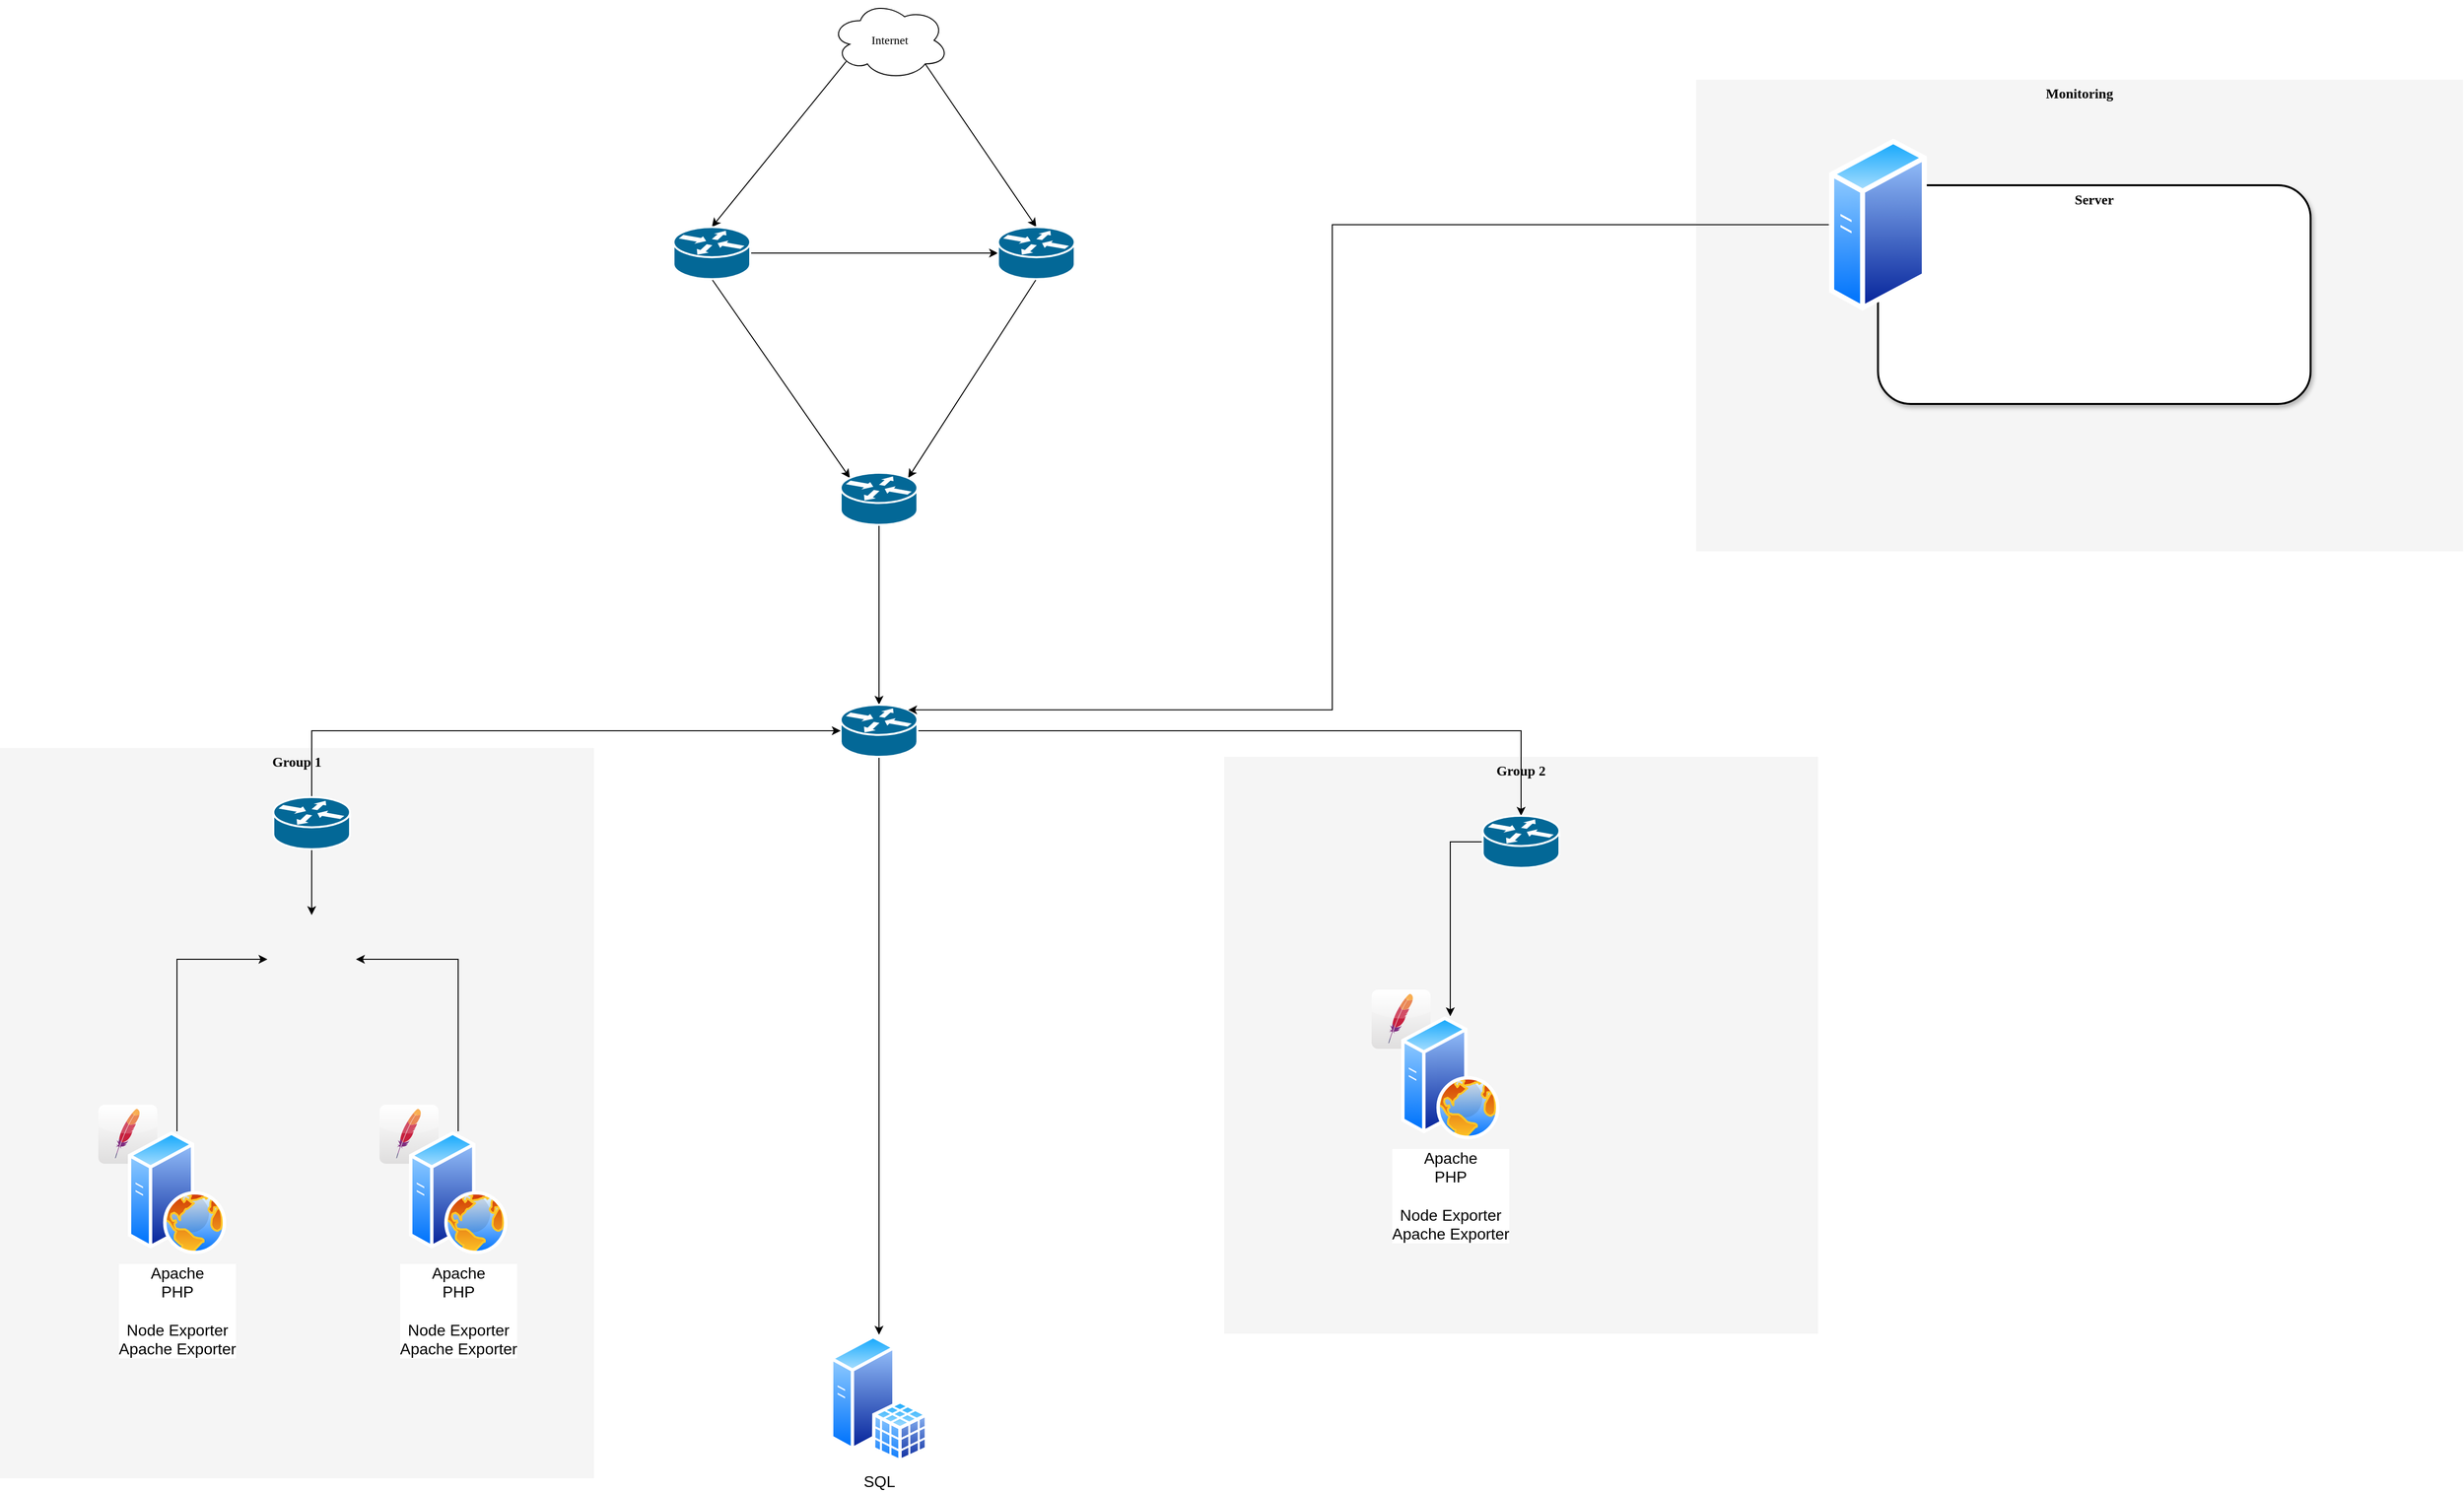 <mxfile version="14.2.9" type="github">
  <diagram name="Page-1" id="c37626ed-c26b-45fb-9056-f9ebc6bb27b6">
    <mxGraphModel dx="2037" dy="1041" grid="1" gridSize="10" guides="1" tooltips="1" connect="1" arrows="1" fold="1" page="1" pageScale="1" pageWidth="1100" pageHeight="850" background="#ffffff" math="0" shadow="0">
      <root>
        <mxCell id="0" />
        <mxCell id="1" parent="0" />
        <mxCell id="1c7a67bf8fd3230f-80" value="Group 1" style="whiteSpace=wrap;html=1;rounded=0;shadow=0;comic=0;strokeWidth=1;fontFamily=Verdana;fontSize=14;fillColor=#f5f5f5;strokeColor=none;fontStyle=1;verticalAlign=top;" parent="1" vertex="1">
          <mxGeometry x="205" y="870" width="604" height="743" as="geometry" />
        </mxCell>
        <mxCell id="N-Fu3y0urq0H9n10JKpY-35" value="Group 2" style="whiteSpace=wrap;html=1;rounded=0;shadow=0;comic=0;strokeWidth=1;fontFamily=Verdana;fontSize=14;fillColor=#f5f5f5;strokeColor=none;fontStyle=1;verticalAlign=top;" parent="1" vertex="1">
          <mxGeometry x="1450" y="879" width="604" height="587" as="geometry" />
        </mxCell>
        <mxCell id="1c7a67bf8fd3230f-37" style="edgeStyle=none;html=1;labelBackgroundColor=none;startFill=0;endArrow=none;endFill=0;strokeWidth=2;fontFamily=Verdana;fontSize=12;" parent="1" edge="1">
          <mxGeometry relative="1" as="geometry">
            <mxPoint x="1020" y="501.452" as="targetPoint" />
          </mxGeometry>
        </mxCell>
        <mxCell id="1c7a67bf8fd3230f-38" style="edgeStyle=none;html=1;labelBackgroundColor=none;startFill=0;endArrow=none;endFill=0;strokeWidth=2;fontFamily=Verdana;fontSize=12;" parent="1" edge="1">
          <mxGeometry relative="1" as="geometry">
            <mxPoint x="1023.671" y="476" as="targetPoint" />
          </mxGeometry>
        </mxCell>
        <mxCell id="1c7a67bf8fd3230f-39" style="edgeStyle=none;html=1;labelBackgroundColor=none;startFill=0;endArrow=none;endFill=0;strokeWidth=2;fontFamily=Verdana;fontSize=12;" parent="1" edge="1">
          <mxGeometry relative="1" as="geometry">
            <mxPoint x="1119.235" y="392.0" as="sourcePoint" />
          </mxGeometry>
        </mxCell>
        <mxCell id="1c7a67bf8fd3230f-40" style="edgeStyle=none;html=1;labelBackgroundColor=none;startFill=0;endArrow=none;endFill=0;strokeWidth=2;fontFamily=Verdana;fontSize=12;" parent="1" edge="1">
          <mxGeometry relative="1" as="geometry">
            <mxPoint x="1340" y="366" as="sourcePoint" />
          </mxGeometry>
        </mxCell>
        <mxCell id="1c7a67bf8fd3230f-41" style="edgeStyle=none;html=1;labelBackgroundColor=none;startFill=0;endArrow=none;endFill=0;strokeWidth=2;fontFamily=Verdana;fontSize=12;" parent="1" edge="1">
          <mxGeometry relative="1" as="geometry">
            <mxPoint x="1240" y="519.0" as="targetPoint" />
          </mxGeometry>
        </mxCell>
        <mxCell id="1c7a67bf8fd3230f-45" style="edgeStyle=none;html=1;labelBackgroundColor=none;startFill=0;endArrow=none;endFill=0;strokeWidth=2;fontFamily=Verdana;fontSize=12;" parent="1" edge="1">
          <mxGeometry relative="1" as="geometry">
            <mxPoint x="1020" y="519.0" as="sourcePoint" />
          </mxGeometry>
        </mxCell>
        <mxCell id="1c7a67bf8fd3230f-64" style="edgeStyle=none;html=1;labelBackgroundColor=none;startFill=0;endArrow=none;endFill=0;strokeWidth=2;fontFamily=Verdana;fontSize=12;" parent="1" edge="1">
          <mxGeometry relative="1" as="geometry">
            <mxPoint x="710" y="515.092" as="sourcePoint" />
          </mxGeometry>
        </mxCell>
        <mxCell id="1c7a67bf8fd3230f-65" style="edgeStyle=none;html=1;labelBackgroundColor=none;startFill=0;endArrow=none;endFill=0;strokeWidth=2;fontFamily=Verdana;fontSize=12;" parent="1" edge="1">
          <mxGeometry relative="1" as="geometry">
            <mxPoint x="710" y="532.807" as="sourcePoint" />
          </mxGeometry>
        </mxCell>
        <mxCell id="1c7a67bf8fd3230f-42" style="edgeStyle=none;html=1;labelBackgroundColor=none;startFill=0;endArrow=none;endFill=0;strokeWidth=2;fontFamily=Verdana;fontSize=12;" parent="1" edge="1">
          <mxGeometry relative="1" as="geometry">
            <mxPoint x="1304" y="519.0" as="sourcePoint" />
          </mxGeometry>
        </mxCell>
        <mxCell id="N-Fu3y0urq0H9n10JKpY-32" style="edgeStyle=none;rounded=0;orthogonalLoop=1;jettySize=auto;html=1;exitX=0.13;exitY=0.77;exitDx=0;exitDy=0;exitPerimeter=0;entryX=0.5;entryY=0;entryDx=0;entryDy=0;entryPerimeter=0;" parent="1" source="1c7a67bf8fd3230f-15" target="1c7a67bf8fd3230f-46" edge="1">
          <mxGeometry relative="1" as="geometry" />
        </mxCell>
        <mxCell id="N-Fu3y0urq0H9n10JKpY-33" style="edgeStyle=none;rounded=0;orthogonalLoop=1;jettySize=auto;html=1;exitX=0.8;exitY=0.8;exitDx=0;exitDy=0;exitPerimeter=0;entryX=0.5;entryY=0;entryDx=0;entryDy=0;entryPerimeter=0;" parent="1" source="1c7a67bf8fd3230f-15" target="1c7a67bf8fd3230f-47" edge="1">
          <mxGeometry relative="1" as="geometry" />
        </mxCell>
        <mxCell id="1c7a67bf8fd3230f-15" value="Internet" style="ellipse;shape=cloud;whiteSpace=wrap;html=1;rounded=0;shadow=0;comic=0;strokeWidth=1;fontFamily=Verdana;fontSize=12;" parent="1" vertex="1">
          <mxGeometry x="1050" y="110" width="120" height="80" as="geometry" />
        </mxCell>
        <mxCell id="N-Fu3y0urq0H9n10JKpY-1" style="edgeStyle=orthogonalEdgeStyle;rounded=0;orthogonalLoop=1;jettySize=auto;html=1;" parent="1" source="1c7a67bf8fd3230f-46" target="1c7a67bf8fd3230f-47" edge="1">
          <mxGeometry relative="1" as="geometry" />
        </mxCell>
        <mxCell id="N-Fu3y0urq0H9n10JKpY-29" style="rounded=0;orthogonalLoop=1;jettySize=auto;html=1;exitX=0.5;exitY=1;exitDx=0;exitDy=0;exitPerimeter=0;entryX=0.12;entryY=0.1;entryDx=0;entryDy=0;entryPerimeter=0;" parent="1" source="1c7a67bf8fd3230f-46" target="1c7a67bf8fd3230f-48" edge="1">
          <mxGeometry relative="1" as="geometry" />
        </mxCell>
        <mxCell id="1c7a67bf8fd3230f-46" value="" style="shape=mxgraph.cisco.routers.router;html=1;dashed=0;fillColor=#036897;strokeColor=#ffffff;strokeWidth=2;verticalLabelPosition=bottom;verticalAlign=top;rounded=0;shadow=0;comic=0;fontFamily=Verdana;fontSize=12;" parent="1" vertex="1">
          <mxGeometry x="890" y="340" width="78" height="53" as="geometry" />
        </mxCell>
        <mxCell id="N-Fu3y0urq0H9n10JKpY-30" style="rounded=0;orthogonalLoop=1;jettySize=auto;html=1;exitX=0.5;exitY=1;exitDx=0;exitDy=0;exitPerimeter=0;entryX=0.88;entryY=0.1;entryDx=0;entryDy=0;entryPerimeter=0;" parent="1" source="1c7a67bf8fd3230f-47" target="1c7a67bf8fd3230f-48" edge="1">
          <mxGeometry relative="1" as="geometry" />
        </mxCell>
        <mxCell id="1c7a67bf8fd3230f-47" value="" style="shape=mxgraph.cisco.routers.router;html=1;dashed=0;fillColor=#036897;strokeColor=#ffffff;strokeWidth=2;verticalLabelPosition=bottom;verticalAlign=top;rounded=0;shadow=0;comic=0;fontFamily=Verdana;fontSize=12;" parent="1" vertex="1">
          <mxGeometry x="1220" y="340" width="78" height="53" as="geometry" />
        </mxCell>
        <mxCell id="N-Fu3y0urq0H9n10JKpY-34" style="edgeStyle=none;rounded=0;orthogonalLoop=1;jettySize=auto;html=1;entryX=0.5;entryY=0;entryDx=0;entryDy=0;entryPerimeter=0;" parent="1" source="1c7a67bf8fd3230f-48" target="N-Fu3y0urq0H9n10JKpY-17" edge="1">
          <mxGeometry relative="1" as="geometry" />
        </mxCell>
        <mxCell id="1c7a67bf8fd3230f-48" value="" style="shape=mxgraph.cisco.routers.router;html=1;dashed=0;fillColor=#036897;strokeColor=#ffffff;strokeWidth=2;verticalLabelPosition=bottom;verticalAlign=top;rounded=0;shadow=0;comic=0;fontFamily=Verdana;fontSize=12;" parent="1" vertex="1">
          <mxGeometry x="1060" y="590" width="78" height="53" as="geometry" />
        </mxCell>
        <mxCell id="N-Fu3y0urq0H9n10JKpY-15" value="Monitoring" style="whiteSpace=wrap;html=1;rounded=0;shadow=0;comic=0;strokeWidth=1;fontFamily=Verdana;fontSize=14;fillColor=#f5f5f5;strokeColor=none;verticalAlign=top;fontStyle=1" parent="1" vertex="1">
          <mxGeometry x="1930" y="190" width="780" height="480" as="geometry" />
        </mxCell>
        <mxCell id="N-Fu3y0urq0H9n10JKpY-27" style="edgeStyle=orthogonalEdgeStyle;rounded=0;orthogonalLoop=1;jettySize=auto;html=1;entryX=0.5;entryY=0;entryDx=0;entryDy=0;" parent="1" source="N-Fu3y0urq0H9n10JKpY-17" target="N-Fu3y0urq0H9n10JKpY-23" edge="1">
          <mxGeometry relative="1" as="geometry" />
        </mxCell>
        <mxCell id="N-Fu3y0urq0H9n10JKpY-40" style="edgeStyle=orthogonalEdgeStyle;rounded=0;orthogonalLoop=1;jettySize=auto;html=1;entryX=0.5;entryY=0;entryDx=0;entryDy=0;entryPerimeter=0;" parent="1" source="N-Fu3y0urq0H9n10JKpY-17" target="N-Fu3y0urq0H9n10JKpY-37" edge="1">
          <mxGeometry relative="1" as="geometry" />
        </mxCell>
        <mxCell id="N-Fu3y0urq0H9n10JKpY-17" value="" style="shape=mxgraph.cisco.routers.router;html=1;pointerEvents=1;dashed=0;fillColor=#036897;strokeColor=#ffffff;strokeWidth=2;verticalLabelPosition=bottom;verticalAlign=top;align=center;outlineConnect=0;" parent="1" vertex="1">
          <mxGeometry x="1060" y="826" width="78" height="53" as="geometry" />
        </mxCell>
        <mxCell id="N-Fu3y0urq0H9n10JKpY-28" style="edgeStyle=orthogonalEdgeStyle;rounded=0;orthogonalLoop=1;jettySize=auto;html=1;exitX=0.5;exitY=0;exitDx=0;exitDy=0;exitPerimeter=0;entryX=0;entryY=0.5;entryDx=0;entryDy=0;entryPerimeter=0;" parent="1" source="N-Fu3y0urq0H9n10JKpY-19" target="N-Fu3y0urq0H9n10JKpY-17" edge="1">
          <mxGeometry relative="1" as="geometry">
            <Array as="points">
              <mxPoint x="522" y="853" />
            </Array>
          </mxGeometry>
        </mxCell>
        <mxCell id="367geSGjwXqfRymfD88E-2" style="edgeStyle=orthogonalEdgeStyle;rounded=0;orthogonalLoop=1;jettySize=auto;html=1;exitX=0.5;exitY=1;exitDx=0;exitDy=0;exitPerimeter=0;entryX=0.5;entryY=0;entryDx=0;entryDy=0;fontSize=16;" edge="1" parent="1" source="N-Fu3y0urq0H9n10JKpY-19" target="N-Fu3y0urq0H9n10JKpY-50">
          <mxGeometry relative="1" as="geometry" />
        </mxCell>
        <mxCell id="N-Fu3y0urq0H9n10JKpY-19" value="" style="shape=mxgraph.cisco.routers.router;html=1;pointerEvents=1;dashed=0;fillColor=#036897;strokeColor=#ffffff;strokeWidth=2;verticalLabelPosition=bottom;verticalAlign=top;align=center;outlineConnect=0;" parent="1" vertex="1">
          <mxGeometry x="483" y="920" width="78" height="53" as="geometry" />
        </mxCell>
        <mxCell id="N-Fu3y0urq0H9n10JKpY-21" value="" style="dashed=0;outlineConnect=0;html=1;align=center;labelPosition=center;verticalLabelPosition=bottom;verticalAlign=top;shape=mxgraph.webicons.apache;gradientColor=#DFDEDE" parent="1" vertex="1">
          <mxGeometry x="305" y="1233" width="60" height="60" as="geometry" />
        </mxCell>
        <mxCell id="N-Fu3y0urq0H9n10JKpY-23" value="SQL" style="aspect=fixed;perimeter=ellipsePerimeter;html=1;align=center;shadow=0;dashed=0;spacingTop=3;image;image=img/lib/active_directory/sql_server.svg;fontSize=16;" parent="1" vertex="1">
          <mxGeometry x="1049" y="1467" width="100" height="129.87" as="geometry" />
        </mxCell>
        <mxCell id="367geSGjwXqfRymfD88E-14" style="edgeStyle=orthogonalEdgeStyle;rounded=0;orthogonalLoop=1;jettySize=auto;html=1;exitX=0.5;exitY=0;exitDx=0;exitDy=0;entryX=0;entryY=0.5;entryDx=0;entryDy=0;fontSize=16;" edge="1" parent="1" source="N-Fu3y0urq0H9n10JKpY-24" target="N-Fu3y0urq0H9n10JKpY-50">
          <mxGeometry relative="1" as="geometry" />
        </mxCell>
        <mxCell id="N-Fu3y0urq0H9n10JKpY-24" value="Apache&lt;br style=&quot;font-size: 16px;&quot;&gt;PHP&lt;br style=&quot;font-size: 16px;&quot;&gt;&lt;br style=&quot;font-size: 16px;&quot;&gt;Node Exporter&lt;br style=&quot;font-size: 16px;&quot;&gt;Apache Exporter" style="aspect=fixed;perimeter=ellipsePerimeter;html=1;align=center;shadow=0;dashed=0;spacingTop=3;image;image=img/lib/active_directory/web_server.svg;fontSize=16;" parent="1" vertex="1">
          <mxGeometry x="335" y="1260" width="100" height="125" as="geometry" />
        </mxCell>
        <mxCell id="N-Fu3y0urq0H9n10JKpY-36" style="edgeStyle=orthogonalEdgeStyle;rounded=0;orthogonalLoop=1;jettySize=auto;html=1;exitX=0;exitY=0.5;exitDx=0;exitDy=0;exitPerimeter=0;" parent="1" source="N-Fu3y0urq0H9n10JKpY-37" target="N-Fu3y0urq0H9n10JKpY-39" edge="1">
          <mxGeometry relative="1" as="geometry" />
        </mxCell>
        <mxCell id="N-Fu3y0urq0H9n10JKpY-37" value="" style="shape=mxgraph.cisco.routers.router;html=1;pointerEvents=1;dashed=0;fillColor=#036897;strokeColor=#ffffff;strokeWidth=2;verticalLabelPosition=bottom;verticalAlign=top;align=center;outlineConnect=0;" parent="1" vertex="1">
          <mxGeometry x="1713" y="939" width="78" height="53" as="geometry" />
        </mxCell>
        <mxCell id="N-Fu3y0urq0H9n10JKpY-38" value="" style="dashed=0;outlineConnect=0;html=1;align=center;labelPosition=center;verticalLabelPosition=bottom;verticalAlign=top;shape=mxgraph.webicons.apache;gradientColor=#DFDEDE" parent="1" vertex="1">
          <mxGeometry x="1600" y="1116" width="60" height="60" as="geometry" />
        </mxCell>
        <mxCell id="N-Fu3y0urq0H9n10JKpY-39" value="Apache&lt;br style=&quot;font-size: 16px;&quot;&gt;PHP&lt;br style=&quot;font-size: 16px;&quot;&gt;&lt;br style=&quot;font-size: 16px;&quot;&gt;Node Exporter&lt;br style=&quot;font-size: 16px;&quot;&gt;Apache Exporter" style="aspect=fixed;perimeter=ellipsePerimeter;html=1;align=center;shadow=0;dashed=0;spacingTop=3;image;image=img/lib/active_directory/web_server.svg;fontSize=16;" parent="1" vertex="1">
          <mxGeometry x="1630" y="1143" width="100" height="125" as="geometry" />
        </mxCell>
        <mxCell id="N-Fu3y0urq0H9n10JKpY-42" value="Server" style="whiteSpace=wrap;html=1;rounded=1;shadow=1;comic=0;strokeWidth=2;fontFamily=Verdana;fontSize=14;verticalAlign=top;fontStyle=1;sketch=0;glass=0;fillColor=#FFFFFF;" parent="1" vertex="1">
          <mxGeometry x="2115" y="297.5" width="440" height="222.5" as="geometry" />
        </mxCell>
        <mxCell id="N-Fu3y0urq0H9n10JKpY-46" style="edgeStyle=orthogonalEdgeStyle;rounded=0;orthogonalLoop=1;jettySize=auto;html=1;exitX=0;exitY=0.5;exitDx=0;exitDy=0;entryX=0.88;entryY=0.1;entryDx=0;entryDy=0;entryPerimeter=0;fontSize=16;" parent="1" source="N-Fu3y0urq0H9n10JKpY-25" target="N-Fu3y0urq0H9n10JKpY-17" edge="1">
          <mxGeometry relative="1" as="geometry">
            <Array as="points">
              <mxPoint x="1560" y="338" />
              <mxPoint x="1560" y="831" />
            </Array>
          </mxGeometry>
        </mxCell>
        <mxCell id="N-Fu3y0urq0H9n10JKpY-25" value="" style="perimeter=ellipsePerimeter;html=1;align=center;shadow=0;dashed=0;spacingTop=3;image;image=img/lib/active_directory/generic_server.svg;aspect=fixed;" parent="1" vertex="1">
          <mxGeometry x="2065" y="250" width="100" height="175.13" as="geometry" />
        </mxCell>
        <mxCell id="N-Fu3y0urq0H9n10JKpY-43" value="" style="shape=image;html=1;verticalAlign=top;verticalLabelPosition=bottom;labelBackgroundColor=#ffffff;imageAspect=0;aspect=fixed;image=https://cdn4.iconfinder.com/data/icons/logos-brands-5/24/grafana-128.png;rounded=1;shadow=1;glass=0;sketch=0;strokeColor=#000000;strokeWidth=2;fillColor=#FFFFFF;fontSize=16;" parent="1" vertex="1">
          <mxGeometry x="2220" y="355" width="110" height="110" as="geometry" />
        </mxCell>
        <mxCell id="N-Fu3y0urq0H9n10JKpY-45" value="" style="shape=image;verticalLabelPosition=bottom;labelBackgroundColor=#ffffff;verticalAlign=top;aspect=fixed;imageAspect=0;image=https://cdn.rancher.com/wp-content/uploads/2015/05/27094511/prometheus-logo-square.png;" parent="1" vertex="1">
          <mxGeometry x="2325" y="328.75" width="160" height="160" as="geometry" />
        </mxCell>
        <mxCell id="N-Fu3y0urq0H9n10JKpY-47" value="" style="shape=image;verticalLabelPosition=bottom;labelBackgroundColor=#ffffff;verticalAlign=top;aspect=fixed;imageAspect=0;image=https://cdn.rancher.com/wp-content/uploads/2015/05/27094511/prometheus-logo-square.png;" parent="1" vertex="1">
          <mxGeometry x="1500" y="1084" width="124" height="124" as="geometry" />
        </mxCell>
        <mxCell id="N-Fu3y0urq0H9n10JKpY-48" value="" style="shape=image;verticalLabelPosition=bottom;labelBackgroundColor=#ffffff;verticalAlign=top;aspect=fixed;imageAspect=0;image=https://cdn.rancher.com/wp-content/uploads/2015/05/27094511/prometheus-logo-square.png;" parent="1" vertex="1">
          <mxGeometry x="205" y="1201" width="124" height="124" as="geometry" />
        </mxCell>
        <mxCell id="N-Fu3y0urq0H9n10JKpY-49" value="" style="shape=image;verticalLabelPosition=bottom;labelBackgroundColor=#ffffff;verticalAlign=top;aspect=fixed;imageAspect=0;image=https://cdn.rancher.com/wp-content/uploads/2015/05/27094511/prometheus-logo-square.png;" parent="1" vertex="1">
          <mxGeometry x="950" y="1460" width="124" height="124" as="geometry" />
        </mxCell>
        <mxCell id="N-Fu3y0urq0H9n10JKpY-50" value="" style="shape=image;html=1;verticalAlign=top;verticalLabelPosition=bottom;labelBackgroundColor=#ffffff;imageAspect=0;aspect=fixed;image=https://cdn4.iconfinder.com/data/icons/logos-brands-5/24/nginx-128.png;rounded=1;shadow=1;glass=0;sketch=0;strokeColor=#000000;strokeWidth=2;fillColor=#FFFFFF;fontSize=16;" parent="1" vertex="1">
          <mxGeometry x="477" y="1040" width="90" height="90" as="geometry" />
        </mxCell>
        <mxCell id="N-Fu3y0urq0H9n10JKpY-55" value="" style="dashed=0;outlineConnect=0;html=1;align=center;labelPosition=center;verticalLabelPosition=bottom;verticalAlign=top;shape=mxgraph.webicons.apache;gradientColor=#DFDEDE" parent="1" vertex="1">
          <mxGeometry x="591" y="1233" width="60" height="60" as="geometry" />
        </mxCell>
        <mxCell id="367geSGjwXqfRymfD88E-13" style="edgeStyle=orthogonalEdgeStyle;rounded=0;orthogonalLoop=1;jettySize=auto;html=1;exitX=0.5;exitY=0;exitDx=0;exitDy=0;entryX=1;entryY=0.5;entryDx=0;entryDy=0;fontSize=16;" edge="1" parent="1" source="N-Fu3y0urq0H9n10JKpY-56" target="N-Fu3y0urq0H9n10JKpY-50">
          <mxGeometry relative="1" as="geometry" />
        </mxCell>
        <mxCell id="N-Fu3y0urq0H9n10JKpY-56" value="Apache&lt;br style=&quot;font-size: 16px;&quot;&gt;PHP&lt;br style=&quot;font-size: 16px;&quot;&gt;&lt;br style=&quot;font-size: 16px;&quot;&gt;Node Exporter&lt;br style=&quot;font-size: 16px;&quot;&gt;Apache Exporter" style="aspect=fixed;perimeter=ellipsePerimeter;html=1;align=center;shadow=0;dashed=0;spacingTop=3;image;image=img/lib/active_directory/web_server.svg;fontSize=16;" parent="1" vertex="1">
          <mxGeometry x="621" y="1260" width="100" height="125" as="geometry" />
        </mxCell>
        <mxCell id="N-Fu3y0urq0H9n10JKpY-57" value="" style="shape=image;verticalLabelPosition=bottom;labelBackgroundColor=#ffffff;verticalAlign=top;aspect=fixed;imageAspect=0;image=https://cdn.rancher.com/wp-content/uploads/2015/05/27094511/prometheus-logo-square.png;" parent="1" vertex="1">
          <mxGeometry x="510" y="1201" width="124" height="124" as="geometry" />
        </mxCell>
      </root>
    </mxGraphModel>
  </diagram>
</mxfile>
